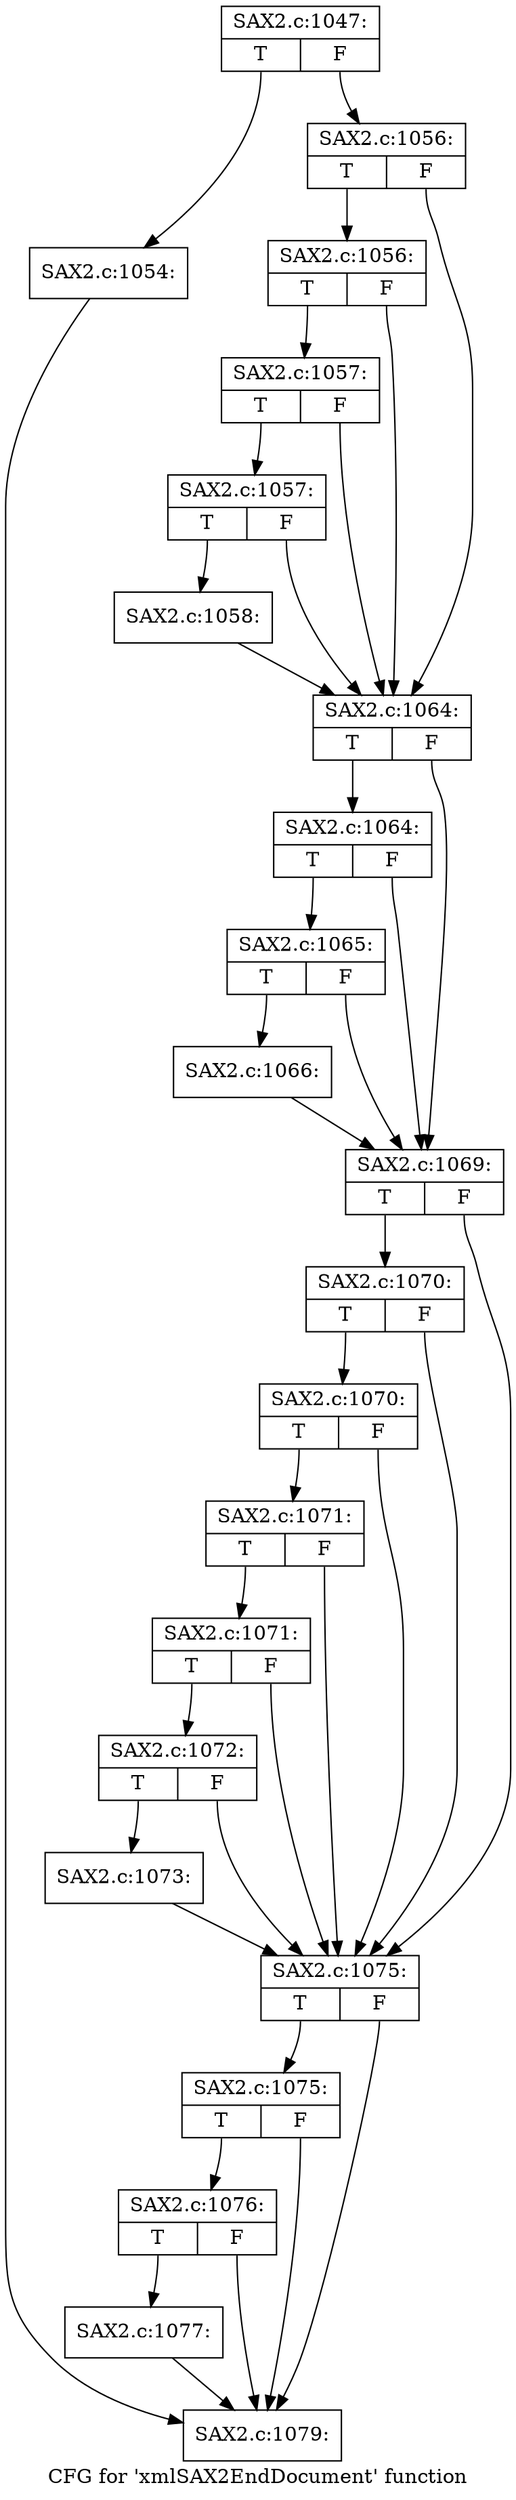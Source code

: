 digraph "CFG for 'xmlSAX2EndDocument' function" {
	label="CFG for 'xmlSAX2EndDocument' function";

	Node0x4138470 [shape=record,label="{SAX2.c:1047:|{<s0>T|<s1>F}}"];
	Node0x4138470:s0 -> Node0x41381a0;
	Node0x4138470:s1 -> Node0x41381f0;
	Node0x41381a0 [shape=record,label="{SAX2.c:1054:}"];
	Node0x41381a0 -> Node0x41cdd80;
	Node0x41381f0 [shape=record,label="{SAX2.c:1056:|{<s0>T|<s1>F}}"];
	Node0x41381f0:s0 -> Node0x41c8620;
	Node0x41381f0:s1 -> Node0x41c8530;
	Node0x41c8620 [shape=record,label="{SAX2.c:1056:|{<s0>T|<s1>F}}"];
	Node0x41c8620:s0 -> Node0x41c85d0;
	Node0x41c8620:s1 -> Node0x41c8530;
	Node0x41c85d0 [shape=record,label="{SAX2.c:1057:|{<s0>T|<s1>F}}"];
	Node0x41c85d0:s0 -> Node0x41c8580;
	Node0x41c85d0:s1 -> Node0x41c8530;
	Node0x41c8580 [shape=record,label="{SAX2.c:1057:|{<s0>T|<s1>F}}"];
	Node0x41c8580:s0 -> Node0x41c84e0;
	Node0x41c8580:s1 -> Node0x41c8530;
	Node0x41c84e0 [shape=record,label="{SAX2.c:1058:}"];
	Node0x41c84e0 -> Node0x41c8530;
	Node0x41c8530 [shape=record,label="{SAX2.c:1064:|{<s0>T|<s1>F}}"];
	Node0x41c8530:s0 -> Node0x41ca3c0;
	Node0x41c8530:s1 -> Node0x41c9e60;
	Node0x41ca3c0 [shape=record,label="{SAX2.c:1064:|{<s0>T|<s1>F}}"];
	Node0x41ca3c0:s0 -> Node0x41ca370;
	Node0x41ca3c0:s1 -> Node0x41c9e60;
	Node0x41ca370 [shape=record,label="{SAX2.c:1065:|{<s0>T|<s1>F}}"];
	Node0x41ca370:s0 -> Node0x41c9b30;
	Node0x41ca370:s1 -> Node0x41c9e60;
	Node0x41c9b30 [shape=record,label="{SAX2.c:1066:}"];
	Node0x41c9b30 -> Node0x41c9e60;
	Node0x41c9e60 [shape=record,label="{SAX2.c:1069:|{<s0>T|<s1>F}}"];
	Node0x41c9e60:s0 -> Node0x41cb910;
	Node0x41c9e60:s1 -> Node0x41cb6c0;
	Node0x41cb910 [shape=record,label="{SAX2.c:1070:|{<s0>T|<s1>F}}"];
	Node0x41cb910:s0 -> Node0x41cb890;
	Node0x41cb910:s1 -> Node0x41cb6c0;
	Node0x41cb890 [shape=record,label="{SAX2.c:1070:|{<s0>T|<s1>F}}"];
	Node0x41cb890:s0 -> Node0x41cb810;
	Node0x41cb890:s1 -> Node0x41cb6c0;
	Node0x41cb810 [shape=record,label="{SAX2.c:1071:|{<s0>T|<s1>F}}"];
	Node0x41cb810:s0 -> Node0x41cb790;
	Node0x41cb810:s1 -> Node0x41cb6c0;
	Node0x41cb790 [shape=record,label="{SAX2.c:1071:|{<s0>T|<s1>F}}"];
	Node0x41cb790:s0 -> Node0x41cb710;
	Node0x41cb790:s1 -> Node0x41cb6c0;
	Node0x41cb710 [shape=record,label="{SAX2.c:1072:|{<s0>T|<s1>F}}"];
	Node0x41cb710:s0 -> Node0x41cb670;
	Node0x41cb710:s1 -> Node0x41cb6c0;
	Node0x41cb670 [shape=record,label="{SAX2.c:1073:}"];
	Node0x41cb670 -> Node0x41cb6c0;
	Node0x41cb6c0 [shape=record,label="{SAX2.c:1075:|{<s0>T|<s1>F}}"];
	Node0x41cb6c0:s0 -> Node0x41cde50;
	Node0x41cb6c0:s1 -> Node0x41cdd80;
	Node0x41cde50 [shape=record,label="{SAX2.c:1075:|{<s0>T|<s1>F}}"];
	Node0x41cde50:s0 -> Node0x41cddd0;
	Node0x41cde50:s1 -> Node0x41cdd80;
	Node0x41cddd0 [shape=record,label="{SAX2.c:1076:|{<s0>T|<s1>F}}"];
	Node0x41cddd0:s0 -> Node0x41cdd30;
	Node0x41cddd0:s1 -> Node0x41cdd80;
	Node0x41cdd30 [shape=record,label="{SAX2.c:1077:}"];
	Node0x41cdd30 -> Node0x41cdd80;
	Node0x41cdd80 [shape=record,label="{SAX2.c:1079:}"];
}
